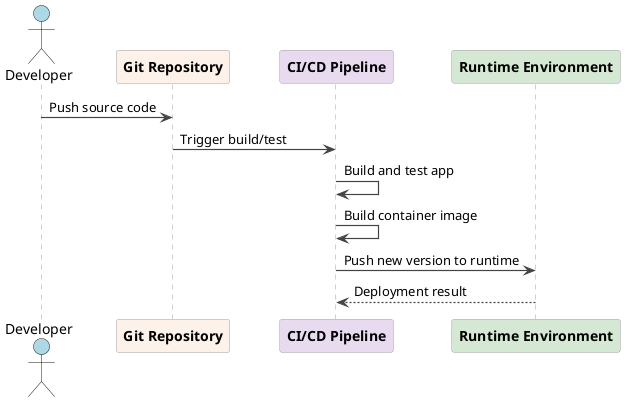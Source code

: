 @startuml

skinparam participant {
  BackgroundColor #F9F9F9
  BorderColor #A0A0A0
  FontStyle bold
}
skinparam sequence {
  ArrowColor #444444
  ArrowThickness 1.2
  LifeLineBorderColor #A0A0A0
  LifeLineBackgroundColor #FFFFFF
  ParticipantPadding 20
}
skinparam box {
  BorderColor #999999
  BackgroundColor #FAFAFA
  FontStyle bold
}

actor Developer as Dev1 #ADD8E6
participant "Git Repository" as Git1 #FDF2E9
participant "CI/CD Pipeline" as CICD #E8DAEF
participant "Runtime Environment" as Env1 #D5E8D4

Dev1 -> Git1: Push source code
Git1 -> CICD: Trigger build/test
CICD -> CICD: Build and test app
CICD -> CICD: Build container image
CICD -> Env1: Push new version to runtime
Env1 --> CICD: Deployment result


@enduml
